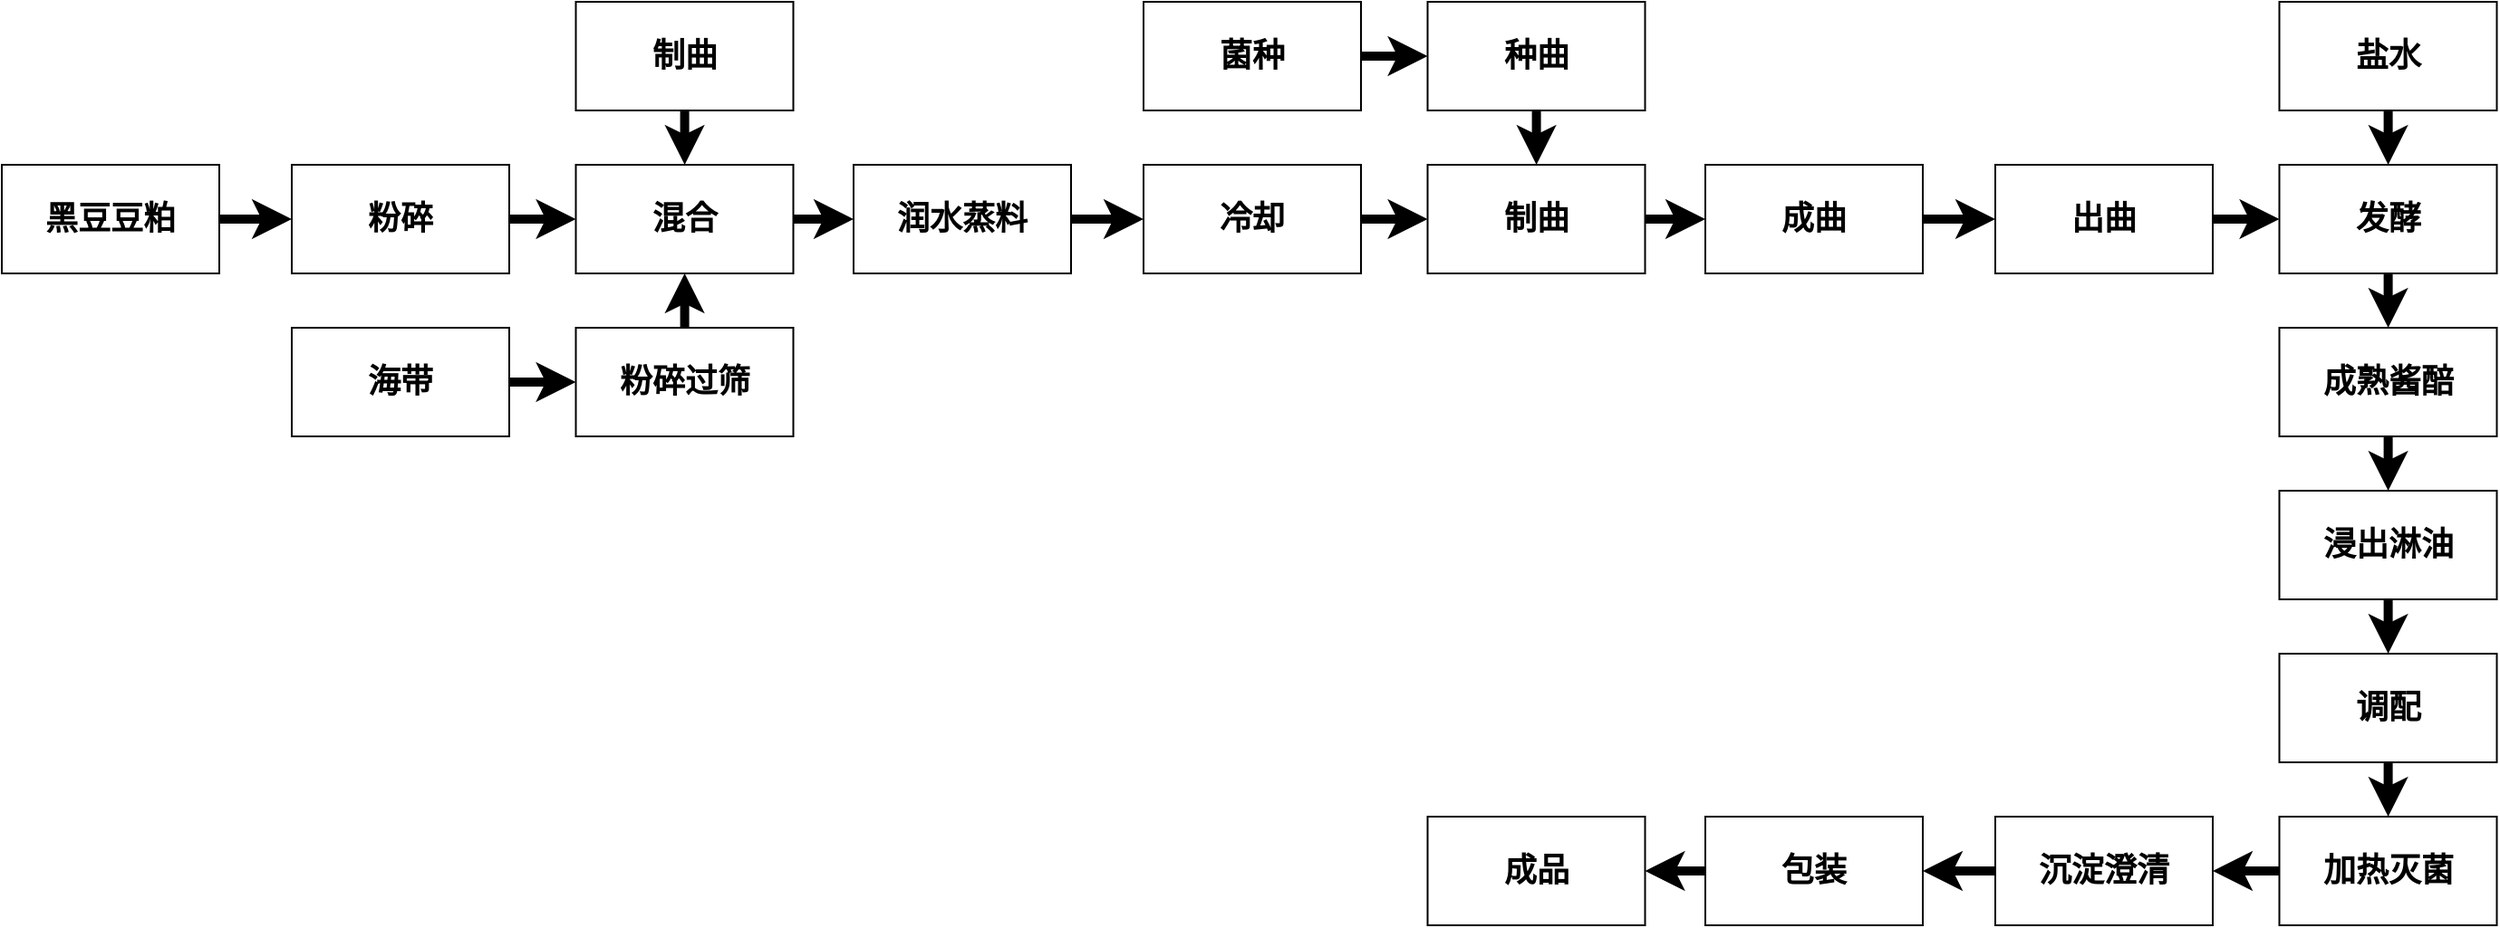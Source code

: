 <mxfile version="20.4.0" type="github">
  <diagram name="Page-1" id="ff44883e-f642-bcb2-894b-16b3d25a3f0b">
    <mxGraphModel dx="1670" dy="1123" grid="1" gridSize="10" guides="1" tooltips="1" connect="1" arrows="1" fold="1" page="1" pageScale="1.5" pageWidth="1169" pageHeight="826" background="none" math="0" shadow="0">
      <root>
        <mxCell id="0" style=";html=1;" />
        <mxCell id="1" style=";html=1;" parent="0" />
        <mxCell id="81_5kUNXRZ2Hv6WBfF8S-30" value="" style="edgeStyle=orthogonalEdgeStyle;rounded=0;orthogonalLoop=1;jettySize=auto;html=1;strokeWidth=5;fontFamily=Noto Serif Simplified Chinese;fontSource=https%3A%2F%2Ffonts.googleapis.com%2Fcss%3Ffamily%3DNoto%2BSerif%2BSimplified%2BChinese;fontSize=24;" edge="1" parent="1" source="81_5kUNXRZ2Hv6WBfF8S-2" target="81_5kUNXRZ2Hv6WBfF8S-3">
          <mxGeometry relative="1" as="geometry" />
        </mxCell>
        <mxCell id="81_5kUNXRZ2Hv6WBfF8S-2" value="&lt;font face=&quot;Noto Serif Simplified Chinese&quot;&gt;&lt;span style=&quot;font-size: 18px;&quot;&gt;&lt;b&gt;黑豆豆粕&lt;/b&gt;&lt;/span&gt;&lt;/font&gt;" style="rounded=0;whiteSpace=wrap;html=1;" vertex="1" parent="1">
          <mxGeometry x="120" y="260" width="120" height="60" as="geometry" />
        </mxCell>
        <mxCell id="81_5kUNXRZ2Hv6WBfF8S-17" style="edgeStyle=orthogonalEdgeStyle;rounded=0;orthogonalLoop=1;jettySize=auto;html=1;exitX=1;exitY=0.5;exitDx=0;exitDy=0;entryX=0;entryY=0.5;entryDx=0;entryDy=0;fontFamily=Noto Serif Simplified Chinese;fontSource=https%3A%2F%2Ffonts.googleapis.com%2Fcss%3Ffamily%3DNoto%2BSerif%2BSimplified%2BChinese;fontSize=24;strokeWidth=5;" edge="1" parent="1" source="81_5kUNXRZ2Hv6WBfF8S-3" target="81_5kUNXRZ2Hv6WBfF8S-4">
          <mxGeometry relative="1" as="geometry" />
        </mxCell>
        <mxCell id="81_5kUNXRZ2Hv6WBfF8S-3" value="&lt;font face=&quot;Noto Serif Simplified Chinese&quot;&gt;&lt;span style=&quot;font-size: 18px;&quot;&gt;&lt;b&gt;粉碎&lt;/b&gt;&lt;/span&gt;&lt;/font&gt;" style="rounded=0;whiteSpace=wrap;html=1;" vertex="1" parent="1">
          <mxGeometry x="280" y="260" width="120" height="60" as="geometry" />
        </mxCell>
        <mxCell id="81_5kUNXRZ2Hv6WBfF8S-31" value="" style="edgeStyle=orthogonalEdgeStyle;rounded=0;orthogonalLoop=1;jettySize=auto;html=1;strokeWidth=5;fontFamily=Noto Serif Simplified Chinese;fontSource=https%3A%2F%2Ffonts.googleapis.com%2Fcss%3Ffamily%3DNoto%2BSerif%2BSimplified%2BChinese;fontSize=24;" edge="1" parent="1" source="81_5kUNXRZ2Hv6WBfF8S-4" target="81_5kUNXRZ2Hv6WBfF8S-5">
          <mxGeometry relative="1" as="geometry" />
        </mxCell>
        <mxCell id="81_5kUNXRZ2Hv6WBfF8S-4" value="&lt;font face=&quot;Noto Serif Simplified Chinese&quot;&gt;&lt;span style=&quot;font-size: 18px;&quot;&gt;&lt;b&gt;混合&lt;/b&gt;&lt;/span&gt;&lt;/font&gt;" style="rounded=0;whiteSpace=wrap;html=1;" vertex="1" parent="1">
          <mxGeometry x="436.75" y="260" width="120" height="60" as="geometry" />
        </mxCell>
        <mxCell id="81_5kUNXRZ2Hv6WBfF8S-35" value="" style="edgeStyle=orthogonalEdgeStyle;rounded=0;orthogonalLoop=1;jettySize=auto;html=1;strokeWidth=5;fontFamily=Noto Serif Simplified Chinese;fontSource=https%3A%2F%2Ffonts.googleapis.com%2Fcss%3Ffamily%3DNoto%2BSerif%2BSimplified%2BChinese;fontSize=24;" edge="1" parent="1" source="81_5kUNXRZ2Hv6WBfF8S-5" target="81_5kUNXRZ2Hv6WBfF8S-6">
          <mxGeometry relative="1" as="geometry" />
        </mxCell>
        <mxCell id="81_5kUNXRZ2Hv6WBfF8S-5" value="&lt;font face=&quot;Noto Serif Simplified Chinese&quot;&gt;&lt;span style=&quot;font-size: 18px;&quot;&gt;&lt;b&gt;润水蒸料&lt;br&gt;&lt;/b&gt;&lt;/span&gt;&lt;/font&gt;" style="rounded=0;whiteSpace=wrap;html=1;" vertex="1" parent="1">
          <mxGeometry x="590" y="260" width="120" height="60" as="geometry" />
        </mxCell>
        <mxCell id="81_5kUNXRZ2Hv6WBfF8S-38" value="" style="edgeStyle=orthogonalEdgeStyle;rounded=0;orthogonalLoop=1;jettySize=auto;html=1;strokeWidth=5;fontFamily=Noto Serif Simplified Chinese;fontSource=https%3A%2F%2Ffonts.googleapis.com%2Fcss%3Ffamily%3DNoto%2BSerif%2BSimplified%2BChinese;fontSize=24;" edge="1" parent="1" source="81_5kUNXRZ2Hv6WBfF8S-6" target="81_5kUNXRZ2Hv6WBfF8S-7">
          <mxGeometry relative="1" as="geometry" />
        </mxCell>
        <mxCell id="81_5kUNXRZ2Hv6WBfF8S-6" value="&lt;font face=&quot;Noto Serif Simplified Chinese&quot;&gt;&lt;span style=&quot;font-size: 18px;&quot;&gt;&lt;b&gt;冷却&lt;/b&gt;&lt;/span&gt;&lt;/font&gt;" style="rounded=0;whiteSpace=wrap;html=1;" vertex="1" parent="1">
          <mxGeometry x="750" y="260" width="120" height="60" as="geometry" />
        </mxCell>
        <mxCell id="81_5kUNXRZ2Hv6WBfF8S-39" value="" style="edgeStyle=orthogonalEdgeStyle;rounded=0;orthogonalLoop=1;jettySize=auto;html=1;strokeWidth=5;fontFamily=Noto Serif Simplified Chinese;fontSource=https%3A%2F%2Ffonts.googleapis.com%2Fcss%3Ffamily%3DNoto%2BSerif%2BSimplified%2BChinese;fontSize=24;" edge="1" parent="1" source="81_5kUNXRZ2Hv6WBfF8S-7" target="81_5kUNXRZ2Hv6WBfF8S-8">
          <mxGeometry relative="1" as="geometry" />
        </mxCell>
        <mxCell id="81_5kUNXRZ2Hv6WBfF8S-7" value="&lt;font face=&quot;Noto Serif Simplified Chinese&quot;&gt;&lt;span style=&quot;font-size: 18px;&quot;&gt;&lt;b&gt;制曲&lt;/b&gt;&lt;/span&gt;&lt;/font&gt;" style="rounded=0;whiteSpace=wrap;html=1;" vertex="1" parent="1">
          <mxGeometry x="906.75" y="260" width="120" height="60" as="geometry" />
        </mxCell>
        <mxCell id="81_5kUNXRZ2Hv6WBfF8S-40" value="" style="edgeStyle=orthogonalEdgeStyle;rounded=0;orthogonalLoop=1;jettySize=auto;html=1;strokeWidth=5;fontFamily=Noto Serif Simplified Chinese;fontSource=https%3A%2F%2Ffonts.googleapis.com%2Fcss%3Ffamily%3DNoto%2BSerif%2BSimplified%2BChinese;fontSize=24;" edge="1" parent="1" source="81_5kUNXRZ2Hv6WBfF8S-8" target="81_5kUNXRZ2Hv6WBfF8S-9">
          <mxGeometry relative="1" as="geometry" />
        </mxCell>
        <mxCell id="81_5kUNXRZ2Hv6WBfF8S-8" value="&lt;font face=&quot;Noto Serif Simplified Chinese&quot;&gt;&lt;span style=&quot;font-size: 18px;&quot;&gt;&lt;b&gt;成曲&lt;/b&gt;&lt;/span&gt;&lt;/font&gt;" style="rounded=0;whiteSpace=wrap;html=1;" vertex="1" parent="1">
          <mxGeometry x="1060" y="260" width="120" height="60" as="geometry" />
        </mxCell>
        <mxCell id="81_5kUNXRZ2Hv6WBfF8S-41" value="" style="edgeStyle=orthogonalEdgeStyle;rounded=0;orthogonalLoop=1;jettySize=auto;html=1;strokeWidth=5;fontFamily=Noto Serif Simplified Chinese;fontSource=https%3A%2F%2Ffonts.googleapis.com%2Fcss%3Ffamily%3DNoto%2BSerif%2BSimplified%2BChinese;fontSize=24;" edge="1" parent="1" source="81_5kUNXRZ2Hv6WBfF8S-9" target="81_5kUNXRZ2Hv6WBfF8S-10">
          <mxGeometry relative="1" as="geometry" />
        </mxCell>
        <mxCell id="81_5kUNXRZ2Hv6WBfF8S-9" value="&lt;font face=&quot;Noto Serif Simplified Chinese&quot;&gt;&lt;span style=&quot;font-size: 18px;&quot;&gt;&lt;b&gt;出曲&lt;/b&gt;&lt;/span&gt;&lt;/font&gt;" style="rounded=0;whiteSpace=wrap;html=1;" vertex="1" parent="1">
          <mxGeometry x="1220" y="260" width="120" height="60" as="geometry" />
        </mxCell>
        <mxCell id="81_5kUNXRZ2Hv6WBfF8S-43" value="" style="edgeStyle=orthogonalEdgeStyle;rounded=0;orthogonalLoop=1;jettySize=auto;html=1;strokeWidth=5;fontFamily=Noto Serif Simplified Chinese;fontSource=https%3A%2F%2Ffonts.googleapis.com%2Fcss%3Ffamily%3DNoto%2BSerif%2BSimplified%2BChinese;fontSize=24;" edge="1" parent="1" source="81_5kUNXRZ2Hv6WBfF8S-10" target="81_5kUNXRZ2Hv6WBfF8S-11">
          <mxGeometry relative="1" as="geometry" />
        </mxCell>
        <mxCell id="81_5kUNXRZ2Hv6WBfF8S-10" value="&lt;font face=&quot;Noto Serif Simplified Chinese&quot;&gt;&lt;span style=&quot;font-size: 18px;&quot;&gt;&lt;b&gt;发酵&lt;/b&gt;&lt;/span&gt;&lt;/font&gt;" style="rounded=0;whiteSpace=wrap;html=1;" vertex="1" parent="1">
          <mxGeometry x="1376.75" y="260" width="120" height="60" as="geometry" />
        </mxCell>
        <mxCell id="81_5kUNXRZ2Hv6WBfF8S-44" value="" style="edgeStyle=orthogonalEdgeStyle;rounded=0;orthogonalLoop=1;jettySize=auto;html=1;strokeWidth=5;fontFamily=Noto Serif Simplified Chinese;fontSource=https%3A%2F%2Ffonts.googleapis.com%2Fcss%3Ffamily%3DNoto%2BSerif%2BSimplified%2BChinese;fontSize=24;" edge="1" parent="1" source="81_5kUNXRZ2Hv6WBfF8S-11" target="81_5kUNXRZ2Hv6WBfF8S-18">
          <mxGeometry relative="1" as="geometry" />
        </mxCell>
        <mxCell id="81_5kUNXRZ2Hv6WBfF8S-11" value="&lt;font face=&quot;Noto Serif Simplified Chinese&quot;&gt;&lt;span style=&quot;font-size: 18px;&quot;&gt;&lt;b&gt;成熟酱醅&lt;br&gt;&lt;/b&gt;&lt;/span&gt;&lt;/font&gt;" style="rounded=0;whiteSpace=wrap;html=1;" vertex="1" parent="1">
          <mxGeometry x="1376.75" y="350" width="120" height="60" as="geometry" />
        </mxCell>
        <mxCell id="81_5kUNXRZ2Hv6WBfF8S-42" value="" style="edgeStyle=orthogonalEdgeStyle;rounded=0;orthogonalLoop=1;jettySize=auto;html=1;strokeWidth=5;fontFamily=Noto Serif Simplified Chinese;fontSource=https%3A%2F%2Ffonts.googleapis.com%2Fcss%3Ffamily%3DNoto%2BSerif%2BSimplified%2BChinese;fontSize=24;" edge="1" parent="1" source="81_5kUNXRZ2Hv6WBfF8S-12" target="81_5kUNXRZ2Hv6WBfF8S-10">
          <mxGeometry relative="1" as="geometry" />
        </mxCell>
        <mxCell id="81_5kUNXRZ2Hv6WBfF8S-12" value="&lt;font face=&quot;Noto Serif Simplified Chinese&quot;&gt;&lt;span style=&quot;font-size: 18px;&quot;&gt;&lt;b&gt;盐水&lt;/b&gt;&lt;/span&gt;&lt;/font&gt;" style="rounded=0;whiteSpace=wrap;html=1;" vertex="1" parent="1">
          <mxGeometry x="1376.75" y="170" width="120" height="60" as="geometry" />
        </mxCell>
        <mxCell id="81_5kUNXRZ2Hv6WBfF8S-32" value="" style="edgeStyle=orthogonalEdgeStyle;rounded=0;orthogonalLoop=1;jettySize=auto;html=1;strokeWidth=5;fontFamily=Noto Serif Simplified Chinese;fontSource=https%3A%2F%2Ffonts.googleapis.com%2Fcss%3Ffamily%3DNoto%2BSerif%2BSimplified%2BChinese;fontSize=24;" edge="1" parent="1" source="81_5kUNXRZ2Hv6WBfF8S-13" target="81_5kUNXRZ2Hv6WBfF8S-4">
          <mxGeometry relative="1" as="geometry" />
        </mxCell>
        <mxCell id="81_5kUNXRZ2Hv6WBfF8S-13" value="&lt;font face=&quot;Noto Serif Simplified Chinese&quot;&gt;&lt;span style=&quot;font-size: 18px;&quot;&gt;&lt;b&gt;制曲&lt;/b&gt;&lt;/span&gt;&lt;/font&gt;" style="rounded=0;whiteSpace=wrap;html=1;" vertex="1" parent="1">
          <mxGeometry x="436.75" y="170" width="120" height="60" as="geometry" />
        </mxCell>
        <mxCell id="81_5kUNXRZ2Hv6WBfF8S-45" value="" style="edgeStyle=orthogonalEdgeStyle;rounded=0;orthogonalLoop=1;jettySize=auto;html=1;strokeWidth=5;fontFamily=Noto Serif Simplified Chinese;fontSource=https%3A%2F%2Ffonts.googleapis.com%2Fcss%3Ffamily%3DNoto%2BSerif%2BSimplified%2BChinese;fontSize=24;" edge="1" parent="1" source="81_5kUNXRZ2Hv6WBfF8S-18" target="81_5kUNXRZ2Hv6WBfF8S-19">
          <mxGeometry relative="1" as="geometry" />
        </mxCell>
        <mxCell id="81_5kUNXRZ2Hv6WBfF8S-18" value="&lt;font face=&quot;Noto Serif Simplified Chinese&quot;&gt;&lt;span style=&quot;font-size: 18px;&quot;&gt;&lt;b&gt;浸出淋油&lt;br&gt;&lt;/b&gt;&lt;/span&gt;&lt;/font&gt;" style="rounded=0;whiteSpace=wrap;html=1;" vertex="1" parent="1">
          <mxGeometry x="1376.75" y="440" width="120" height="60" as="geometry" />
        </mxCell>
        <mxCell id="81_5kUNXRZ2Hv6WBfF8S-46" value="" style="edgeStyle=orthogonalEdgeStyle;rounded=0;orthogonalLoop=1;jettySize=auto;html=1;strokeWidth=5;fontFamily=Noto Serif Simplified Chinese;fontSource=https%3A%2F%2Ffonts.googleapis.com%2Fcss%3Ffamily%3DNoto%2BSerif%2BSimplified%2BChinese;fontSize=24;" edge="1" parent="1" source="81_5kUNXRZ2Hv6WBfF8S-19" target="81_5kUNXRZ2Hv6WBfF8S-20">
          <mxGeometry relative="1" as="geometry" />
        </mxCell>
        <mxCell id="81_5kUNXRZ2Hv6WBfF8S-19" value="&lt;font face=&quot;Noto Serif Simplified Chinese&quot;&gt;&lt;span style=&quot;font-size: 18px;&quot;&gt;&lt;b&gt;调配&lt;/b&gt;&lt;/span&gt;&lt;/font&gt;" style="rounded=0;whiteSpace=wrap;html=1;" vertex="1" parent="1">
          <mxGeometry x="1376.75" y="530" width="120" height="60" as="geometry" />
        </mxCell>
        <mxCell id="81_5kUNXRZ2Hv6WBfF8S-47" value="" style="edgeStyle=orthogonalEdgeStyle;rounded=0;orthogonalLoop=1;jettySize=auto;html=1;strokeWidth=5;fontFamily=Noto Serif Simplified Chinese;fontSource=https%3A%2F%2Ffonts.googleapis.com%2Fcss%3Ffamily%3DNoto%2BSerif%2BSimplified%2BChinese;fontSize=24;" edge="1" parent="1" source="81_5kUNXRZ2Hv6WBfF8S-20" target="81_5kUNXRZ2Hv6WBfF8S-24">
          <mxGeometry relative="1" as="geometry" />
        </mxCell>
        <mxCell id="81_5kUNXRZ2Hv6WBfF8S-20" value="&lt;font face=&quot;Noto Serif Simplified Chinese&quot;&gt;&lt;span style=&quot;font-size: 18px;&quot;&gt;&lt;b&gt;加热灭菌&lt;br&gt;&lt;/b&gt;&lt;/span&gt;&lt;/font&gt;" style="rounded=0;whiteSpace=wrap;html=1;" vertex="1" parent="1">
          <mxGeometry x="1376.75" y="620" width="120" height="60" as="geometry" />
        </mxCell>
        <mxCell id="81_5kUNXRZ2Hv6WBfF8S-22" value="&lt;font face=&quot;Noto Serif Simplified Chinese&quot;&gt;&lt;span style=&quot;font-size: 18px;&quot;&gt;&lt;b&gt;成品&lt;/b&gt;&lt;/span&gt;&lt;/font&gt;" style="rounded=0;whiteSpace=wrap;html=1;" vertex="1" parent="1">
          <mxGeometry x="906.75" y="620" width="120" height="60" as="geometry" />
        </mxCell>
        <mxCell id="81_5kUNXRZ2Hv6WBfF8S-49" value="" style="edgeStyle=orthogonalEdgeStyle;rounded=0;orthogonalLoop=1;jettySize=auto;html=1;strokeWidth=5;fontFamily=Noto Serif Simplified Chinese;fontSource=https%3A%2F%2Ffonts.googleapis.com%2Fcss%3Ffamily%3DNoto%2BSerif%2BSimplified%2BChinese;fontSize=24;" edge="1" parent="1" source="81_5kUNXRZ2Hv6WBfF8S-23" target="81_5kUNXRZ2Hv6WBfF8S-22">
          <mxGeometry relative="1" as="geometry" />
        </mxCell>
        <mxCell id="81_5kUNXRZ2Hv6WBfF8S-23" value="&lt;font face=&quot;Noto Serif Simplified Chinese&quot;&gt;&lt;span style=&quot;font-size: 18px;&quot;&gt;&lt;b&gt;包装&lt;/b&gt;&lt;/span&gt;&lt;/font&gt;" style="rounded=0;whiteSpace=wrap;html=1;" vertex="1" parent="1">
          <mxGeometry x="1060" y="620" width="120" height="60" as="geometry" />
        </mxCell>
        <mxCell id="81_5kUNXRZ2Hv6WBfF8S-48" value="" style="edgeStyle=orthogonalEdgeStyle;rounded=0;orthogonalLoop=1;jettySize=auto;html=1;strokeWidth=5;fontFamily=Noto Serif Simplified Chinese;fontSource=https%3A%2F%2Ffonts.googleapis.com%2Fcss%3Ffamily%3DNoto%2BSerif%2BSimplified%2BChinese;fontSize=24;" edge="1" parent="1" source="81_5kUNXRZ2Hv6WBfF8S-24" target="81_5kUNXRZ2Hv6WBfF8S-23">
          <mxGeometry relative="1" as="geometry" />
        </mxCell>
        <mxCell id="81_5kUNXRZ2Hv6WBfF8S-24" value="&lt;font face=&quot;Noto Serif Simplified Chinese&quot;&gt;&lt;span style=&quot;font-size: 18px;&quot;&gt;&lt;b&gt;沉淀澄清&lt;/b&gt;&lt;/span&gt;&lt;/font&gt;" style="rounded=0;whiteSpace=wrap;html=1;" vertex="1" parent="1">
          <mxGeometry x="1220" y="620" width="120" height="60" as="geometry" />
        </mxCell>
        <mxCell id="81_5kUNXRZ2Hv6WBfF8S-34" value="" style="edgeStyle=orthogonalEdgeStyle;rounded=0;orthogonalLoop=1;jettySize=auto;html=1;strokeWidth=5;fontFamily=Noto Serif Simplified Chinese;fontSource=https%3A%2F%2Ffonts.googleapis.com%2Fcss%3Ffamily%3DNoto%2BSerif%2BSimplified%2BChinese;fontSize=24;" edge="1" parent="1" source="81_5kUNXRZ2Hv6WBfF8S-25" target="81_5kUNXRZ2Hv6WBfF8S-4">
          <mxGeometry relative="1" as="geometry" />
        </mxCell>
        <mxCell id="81_5kUNXRZ2Hv6WBfF8S-25" value="&lt;font face=&quot;Noto Serif Simplified Chinese&quot;&gt;&lt;span style=&quot;font-size: 18px;&quot;&gt;&lt;b&gt;粉碎过筛&lt;/b&gt;&lt;/span&gt;&lt;/font&gt;" style="rounded=0;whiteSpace=wrap;html=1;" vertex="1" parent="1">
          <mxGeometry x="436.75" y="350" width="120" height="60" as="geometry" />
        </mxCell>
        <mxCell id="81_5kUNXRZ2Hv6WBfF8S-33" value="" style="edgeStyle=orthogonalEdgeStyle;rounded=0;orthogonalLoop=1;jettySize=auto;html=1;strokeWidth=5;fontFamily=Noto Serif Simplified Chinese;fontSource=https%3A%2F%2Ffonts.googleapis.com%2Fcss%3Ffamily%3DNoto%2BSerif%2BSimplified%2BChinese;fontSize=24;" edge="1" parent="1" source="81_5kUNXRZ2Hv6WBfF8S-26" target="81_5kUNXRZ2Hv6WBfF8S-25">
          <mxGeometry relative="1" as="geometry" />
        </mxCell>
        <mxCell id="81_5kUNXRZ2Hv6WBfF8S-26" value="&lt;font face=&quot;Noto Serif Simplified Chinese&quot;&gt;&lt;span style=&quot;font-size: 18px;&quot;&gt;&lt;b&gt;海带&lt;/b&gt;&lt;/span&gt;&lt;/font&gt;" style="rounded=0;whiteSpace=wrap;html=1;" vertex="1" parent="1">
          <mxGeometry x="280" y="350" width="120" height="60" as="geometry" />
        </mxCell>
        <mxCell id="81_5kUNXRZ2Hv6WBfF8S-36" value="" style="edgeStyle=orthogonalEdgeStyle;rounded=0;orthogonalLoop=1;jettySize=auto;html=1;strokeWidth=5;fontFamily=Noto Serif Simplified Chinese;fontSource=https%3A%2F%2Ffonts.googleapis.com%2Fcss%3Ffamily%3DNoto%2BSerif%2BSimplified%2BChinese;fontSize=24;" edge="1" parent="1" source="81_5kUNXRZ2Hv6WBfF8S-27" target="81_5kUNXRZ2Hv6WBfF8S-28">
          <mxGeometry relative="1" as="geometry" />
        </mxCell>
        <mxCell id="81_5kUNXRZ2Hv6WBfF8S-27" value="&lt;font face=&quot;Noto Serif Simplified Chinese&quot;&gt;&lt;span style=&quot;font-size: 18px;&quot;&gt;&lt;b&gt;菌种&lt;/b&gt;&lt;/span&gt;&lt;/font&gt;" style="rounded=0;whiteSpace=wrap;html=1;" vertex="1" parent="1">
          <mxGeometry x="750" y="170" width="120" height="60" as="geometry" />
        </mxCell>
        <mxCell id="81_5kUNXRZ2Hv6WBfF8S-37" value="" style="edgeStyle=orthogonalEdgeStyle;rounded=0;orthogonalLoop=1;jettySize=auto;html=1;strokeWidth=5;fontFamily=Noto Serif Simplified Chinese;fontSource=https%3A%2F%2Ffonts.googleapis.com%2Fcss%3Ffamily%3DNoto%2BSerif%2BSimplified%2BChinese;fontSize=24;" edge="1" parent="1" source="81_5kUNXRZ2Hv6WBfF8S-28" target="81_5kUNXRZ2Hv6WBfF8S-7">
          <mxGeometry relative="1" as="geometry" />
        </mxCell>
        <mxCell id="81_5kUNXRZ2Hv6WBfF8S-28" value="&lt;font face=&quot;Noto Serif Simplified Chinese&quot;&gt;&lt;span style=&quot;font-size: 18px;&quot;&gt;&lt;b&gt;种曲&lt;/b&gt;&lt;/span&gt;&lt;/font&gt;" style="rounded=0;whiteSpace=wrap;html=1;" vertex="1" parent="1">
          <mxGeometry x="906.75" y="170" width="120" height="60" as="geometry" />
        </mxCell>
      </root>
    </mxGraphModel>
  </diagram>
</mxfile>
